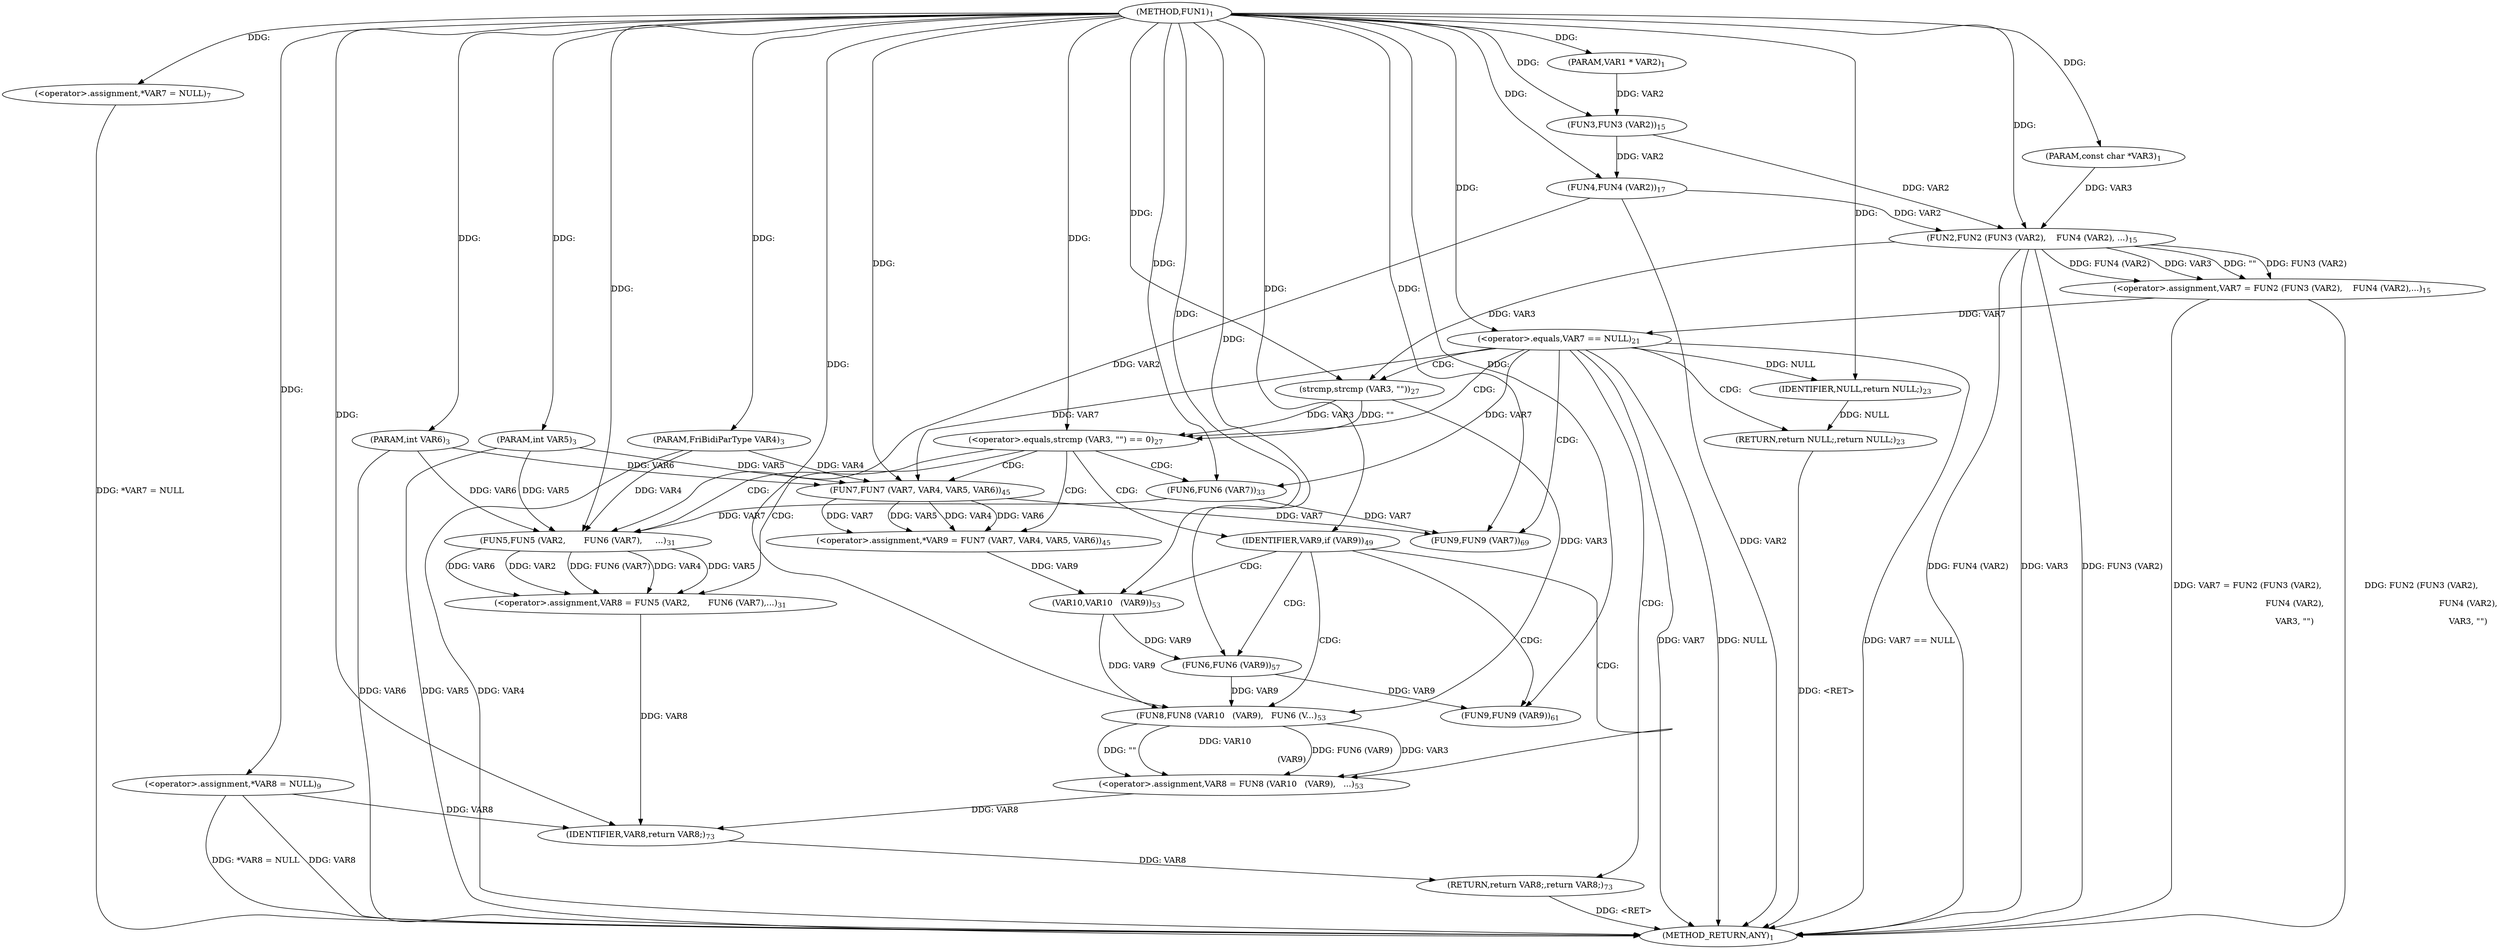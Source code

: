 digraph "FUN1" {  
"8" [label = <(METHOD,FUN1)<SUB>1</SUB>> ]
"83" [label = <(METHOD_RETURN,ANY)<SUB>1</SUB>> ]
"9" [label = <(PARAM,VAR1 * VAR2)<SUB>1</SUB>> ]
"10" [label = <(PARAM,const char *VAR3)<SUB>1</SUB>> ]
"11" [label = <(PARAM,FriBidiParType VAR4)<SUB>3</SUB>> ]
"12" [label = <(PARAM,int VAR5)<SUB>3</SUB>> ]
"13" [label = <(PARAM,int VAR6)<SUB>3</SUB>> ]
"16" [label = <(&lt;operator&gt;.assignment,*VAR7 = NULL)<SUB>7</SUB>> ]
"20" [label = <(&lt;operator&gt;.assignment,*VAR8 = NULL)<SUB>9</SUB>> ]
"23" [label = <(&lt;operator&gt;.assignment,VAR7 = FUN2 (FUN3 (VAR2),

				    FUN4 (VAR2),...)<SUB>15</SUB>> ]
"79" [label = <(FUN9,FUN9 (VAR7))<SUB>69</SUB>> ]
"81" [label = <(RETURN,return VAR8;,return VAR8;)<SUB>73</SUB>> ]
"33" [label = <(&lt;operator&gt;.equals,VAR7 == NULL)<SUB>21</SUB>> ]
"40" [label = <(&lt;operator&gt;.equals,strcmp (VAR3, &quot;&quot;) == 0)<SUB>27</SUB>> ]
"82" [label = <(IDENTIFIER,VAR8,return VAR8;)<SUB>73</SUB>> ]
"25" [label = <(FUN2,FUN2 (FUN3 (VAR2),

				    FUN4 (VAR2),

				 ...)<SUB>15</SUB>> ]
"37" [label = <(RETURN,return NULL;,return NULL;)<SUB>23</SUB>> ]
"46" [label = <(&lt;operator&gt;.assignment,VAR8 = FUN5 (VAR2,

				       FUN6 (VAR7),

		...)<SUB>31</SUB>> ]
"26" [label = <(FUN3,FUN3 (VAR2))<SUB>15</SUB>> ]
"28" [label = <(FUN4,FUN4 (VAR2))<SUB>17</SUB>> ]
"38" [label = <(IDENTIFIER,NULL,return NULL;)<SUB>23</SUB>> ]
"41" [label = <(strcmp,strcmp (VAR3, &quot;&quot;))<SUB>27</SUB>> ]
"58" [label = <(&lt;operator&gt;.assignment,*VAR9 = FUN7 (VAR7, VAR4, VAR5, VAR6))<SUB>45</SUB>> ]
"48" [label = <(FUN5,FUN5 (VAR2,

				       FUN6 (VAR7),

				     ...)<SUB>31</SUB>> ]
"66" [label = <(IDENTIFIER,VAR9,if (VAR9))<SUB>49</SUB>> ]
"50" [label = <(FUN6,FUN6 (VAR7))<SUB>33</SUB>> ]
"60" [label = <(FUN7,FUN7 (VAR7, VAR4, VAR5, VAR6))<SUB>45</SUB>> ]
"68" [label = <(&lt;operator&gt;.assignment,VAR8 = FUN8 (VAR10

						   (VAR9),

						   ...)<SUB>53</SUB>> ]
"77" [label = <(FUN9,FUN9 (VAR9))<SUB>61</SUB>> ]
"70" [label = <(FUN8,FUN8 (VAR10

						   (VAR9),

						   FUN6 (V...)<SUB>53</SUB>> ]
"71" [label = <(VAR10,VAR10

						   (VAR9))<SUB>53</SUB>> ]
"73" [label = <(FUN6,FUN6 (VAR9))<SUB>57</SUB>> ]
  "37" -> "83"  [ label = "DDG: &lt;RET&gt;"] 
  "81" -> "83"  [ label = "DDG: &lt;RET&gt;"] 
  "11" -> "83"  [ label = "DDG: VAR4"] 
  "12" -> "83"  [ label = "DDG: VAR5"] 
  "13" -> "83"  [ label = "DDG: VAR6"] 
  "16" -> "83"  [ label = "DDG: *VAR7 = NULL"] 
  "20" -> "83"  [ label = "DDG: VAR8"] 
  "20" -> "83"  [ label = "DDG: *VAR8 = NULL"] 
  "25" -> "83"  [ label = "DDG: FUN3 (VAR2)"] 
  "28" -> "83"  [ label = "DDG: VAR2"] 
  "25" -> "83"  [ label = "DDG: FUN4 (VAR2)"] 
  "25" -> "83"  [ label = "DDG: VAR3"] 
  "23" -> "83"  [ label = "DDG: FUN2 (FUN3 (VAR2),

				    FUN4 (VAR2),

				    VAR3, &quot;&quot;)"] 
  "23" -> "83"  [ label = "DDG: VAR7 = FUN2 (FUN3 (VAR2),

				    FUN4 (VAR2),

				    VAR3, &quot;&quot;)"] 
  "33" -> "83"  [ label = "DDG: VAR7"] 
  "33" -> "83"  [ label = "DDG: NULL"] 
  "33" -> "83"  [ label = "DDG: VAR7 == NULL"] 
  "8" -> "9"  [ label = "DDG: "] 
  "8" -> "10"  [ label = "DDG: "] 
  "8" -> "11"  [ label = "DDG: "] 
  "8" -> "12"  [ label = "DDG: "] 
  "8" -> "13"  [ label = "DDG: "] 
  "8" -> "16"  [ label = "DDG: "] 
  "8" -> "20"  [ label = "DDG: "] 
  "25" -> "23"  [ label = "DDG: FUN3 (VAR2)"] 
  "25" -> "23"  [ label = "DDG: FUN4 (VAR2)"] 
  "25" -> "23"  [ label = "DDG: VAR3"] 
  "25" -> "23"  [ label = "DDG: &quot;&quot;"] 
  "82" -> "81"  [ label = "DDG: VAR8"] 
  "60" -> "79"  [ label = "DDG: VAR7"] 
  "50" -> "79"  [ label = "DDG: VAR7"] 
  "8" -> "79"  [ label = "DDG: "] 
  "46" -> "82"  [ label = "DDG: VAR8"] 
  "20" -> "82"  [ label = "DDG: VAR8"] 
  "68" -> "82"  [ label = "DDG: VAR8"] 
  "8" -> "82"  [ label = "DDG: "] 
  "26" -> "25"  [ label = "DDG: VAR2"] 
  "28" -> "25"  [ label = "DDG: VAR2"] 
  "10" -> "25"  [ label = "DDG: VAR3"] 
  "8" -> "25"  [ label = "DDG: "] 
  "23" -> "33"  [ label = "DDG: VAR7"] 
  "8" -> "33"  [ label = "DDG: "] 
  "38" -> "37"  [ label = "DDG: NULL"] 
  "41" -> "40"  [ label = "DDG: VAR3"] 
  "41" -> "40"  [ label = "DDG: &quot;&quot;"] 
  "8" -> "40"  [ label = "DDG: "] 
  "48" -> "46"  [ label = "DDG: VAR6"] 
  "48" -> "46"  [ label = "DDG: VAR2"] 
  "48" -> "46"  [ label = "DDG: FUN6 (VAR7)"] 
  "48" -> "46"  [ label = "DDG: VAR4"] 
  "48" -> "46"  [ label = "DDG: VAR5"] 
  "9" -> "26"  [ label = "DDG: VAR2"] 
  "8" -> "26"  [ label = "DDG: "] 
  "26" -> "28"  [ label = "DDG: VAR2"] 
  "8" -> "28"  [ label = "DDG: "] 
  "33" -> "38"  [ label = "DDG: NULL"] 
  "8" -> "38"  [ label = "DDG: "] 
  "25" -> "41"  [ label = "DDG: VAR3"] 
  "8" -> "41"  [ label = "DDG: "] 
  "60" -> "58"  [ label = "DDG: VAR7"] 
  "60" -> "58"  [ label = "DDG: VAR4"] 
  "60" -> "58"  [ label = "DDG: VAR5"] 
  "60" -> "58"  [ label = "DDG: VAR6"] 
  "28" -> "48"  [ label = "DDG: VAR2"] 
  "8" -> "48"  [ label = "DDG: "] 
  "50" -> "48"  [ label = "DDG: VAR7"] 
  "11" -> "48"  [ label = "DDG: VAR4"] 
  "12" -> "48"  [ label = "DDG: VAR5"] 
  "13" -> "48"  [ label = "DDG: VAR6"] 
  "8" -> "66"  [ label = "DDG: "] 
  "33" -> "50"  [ label = "DDG: VAR7"] 
  "8" -> "50"  [ label = "DDG: "] 
  "33" -> "60"  [ label = "DDG: VAR7"] 
  "8" -> "60"  [ label = "DDG: "] 
  "11" -> "60"  [ label = "DDG: VAR4"] 
  "12" -> "60"  [ label = "DDG: VAR5"] 
  "13" -> "60"  [ label = "DDG: VAR6"] 
  "70" -> "68"  [ label = "DDG: VAR10

						   (VAR9)"] 
  "70" -> "68"  [ label = "DDG: FUN6 (VAR9)"] 
  "70" -> "68"  [ label = "DDG: VAR3"] 
  "70" -> "68"  [ label = "DDG: &quot;&quot;"] 
  "73" -> "77"  [ label = "DDG: VAR9"] 
  "8" -> "77"  [ label = "DDG: "] 
  "71" -> "70"  [ label = "DDG: VAR9"] 
  "73" -> "70"  [ label = "DDG: VAR9"] 
  "41" -> "70"  [ label = "DDG: VAR3"] 
  "8" -> "70"  [ label = "DDG: "] 
  "58" -> "71"  [ label = "DDG: VAR9"] 
  "8" -> "71"  [ label = "DDG: "] 
  "71" -> "73"  [ label = "DDG: VAR9"] 
  "8" -> "73"  [ label = "DDG: "] 
  "33" -> "37"  [ label = "CDG: "] 
  "33" -> "81"  [ label = "CDG: "] 
  "33" -> "41"  [ label = "CDG: "] 
  "33" -> "40"  [ label = "CDG: "] 
  "33" -> "79"  [ label = "CDG: "] 
  "40" -> "48"  [ label = "CDG: "] 
  "40" -> "58"  [ label = "CDG: "] 
  "40" -> "60"  [ label = "CDG: "] 
  "40" -> "66"  [ label = "CDG: "] 
  "40" -> "46"  [ label = "CDG: "] 
  "40" -> "50"  [ label = "CDG: "] 
  "66" -> "68"  [ label = "CDG: "] 
  "66" -> "73"  [ label = "CDG: "] 
  "66" -> "77"  [ label = "CDG: "] 
  "66" -> "71"  [ label = "CDG: "] 
  "66" -> "70"  [ label = "CDG: "] 
}
